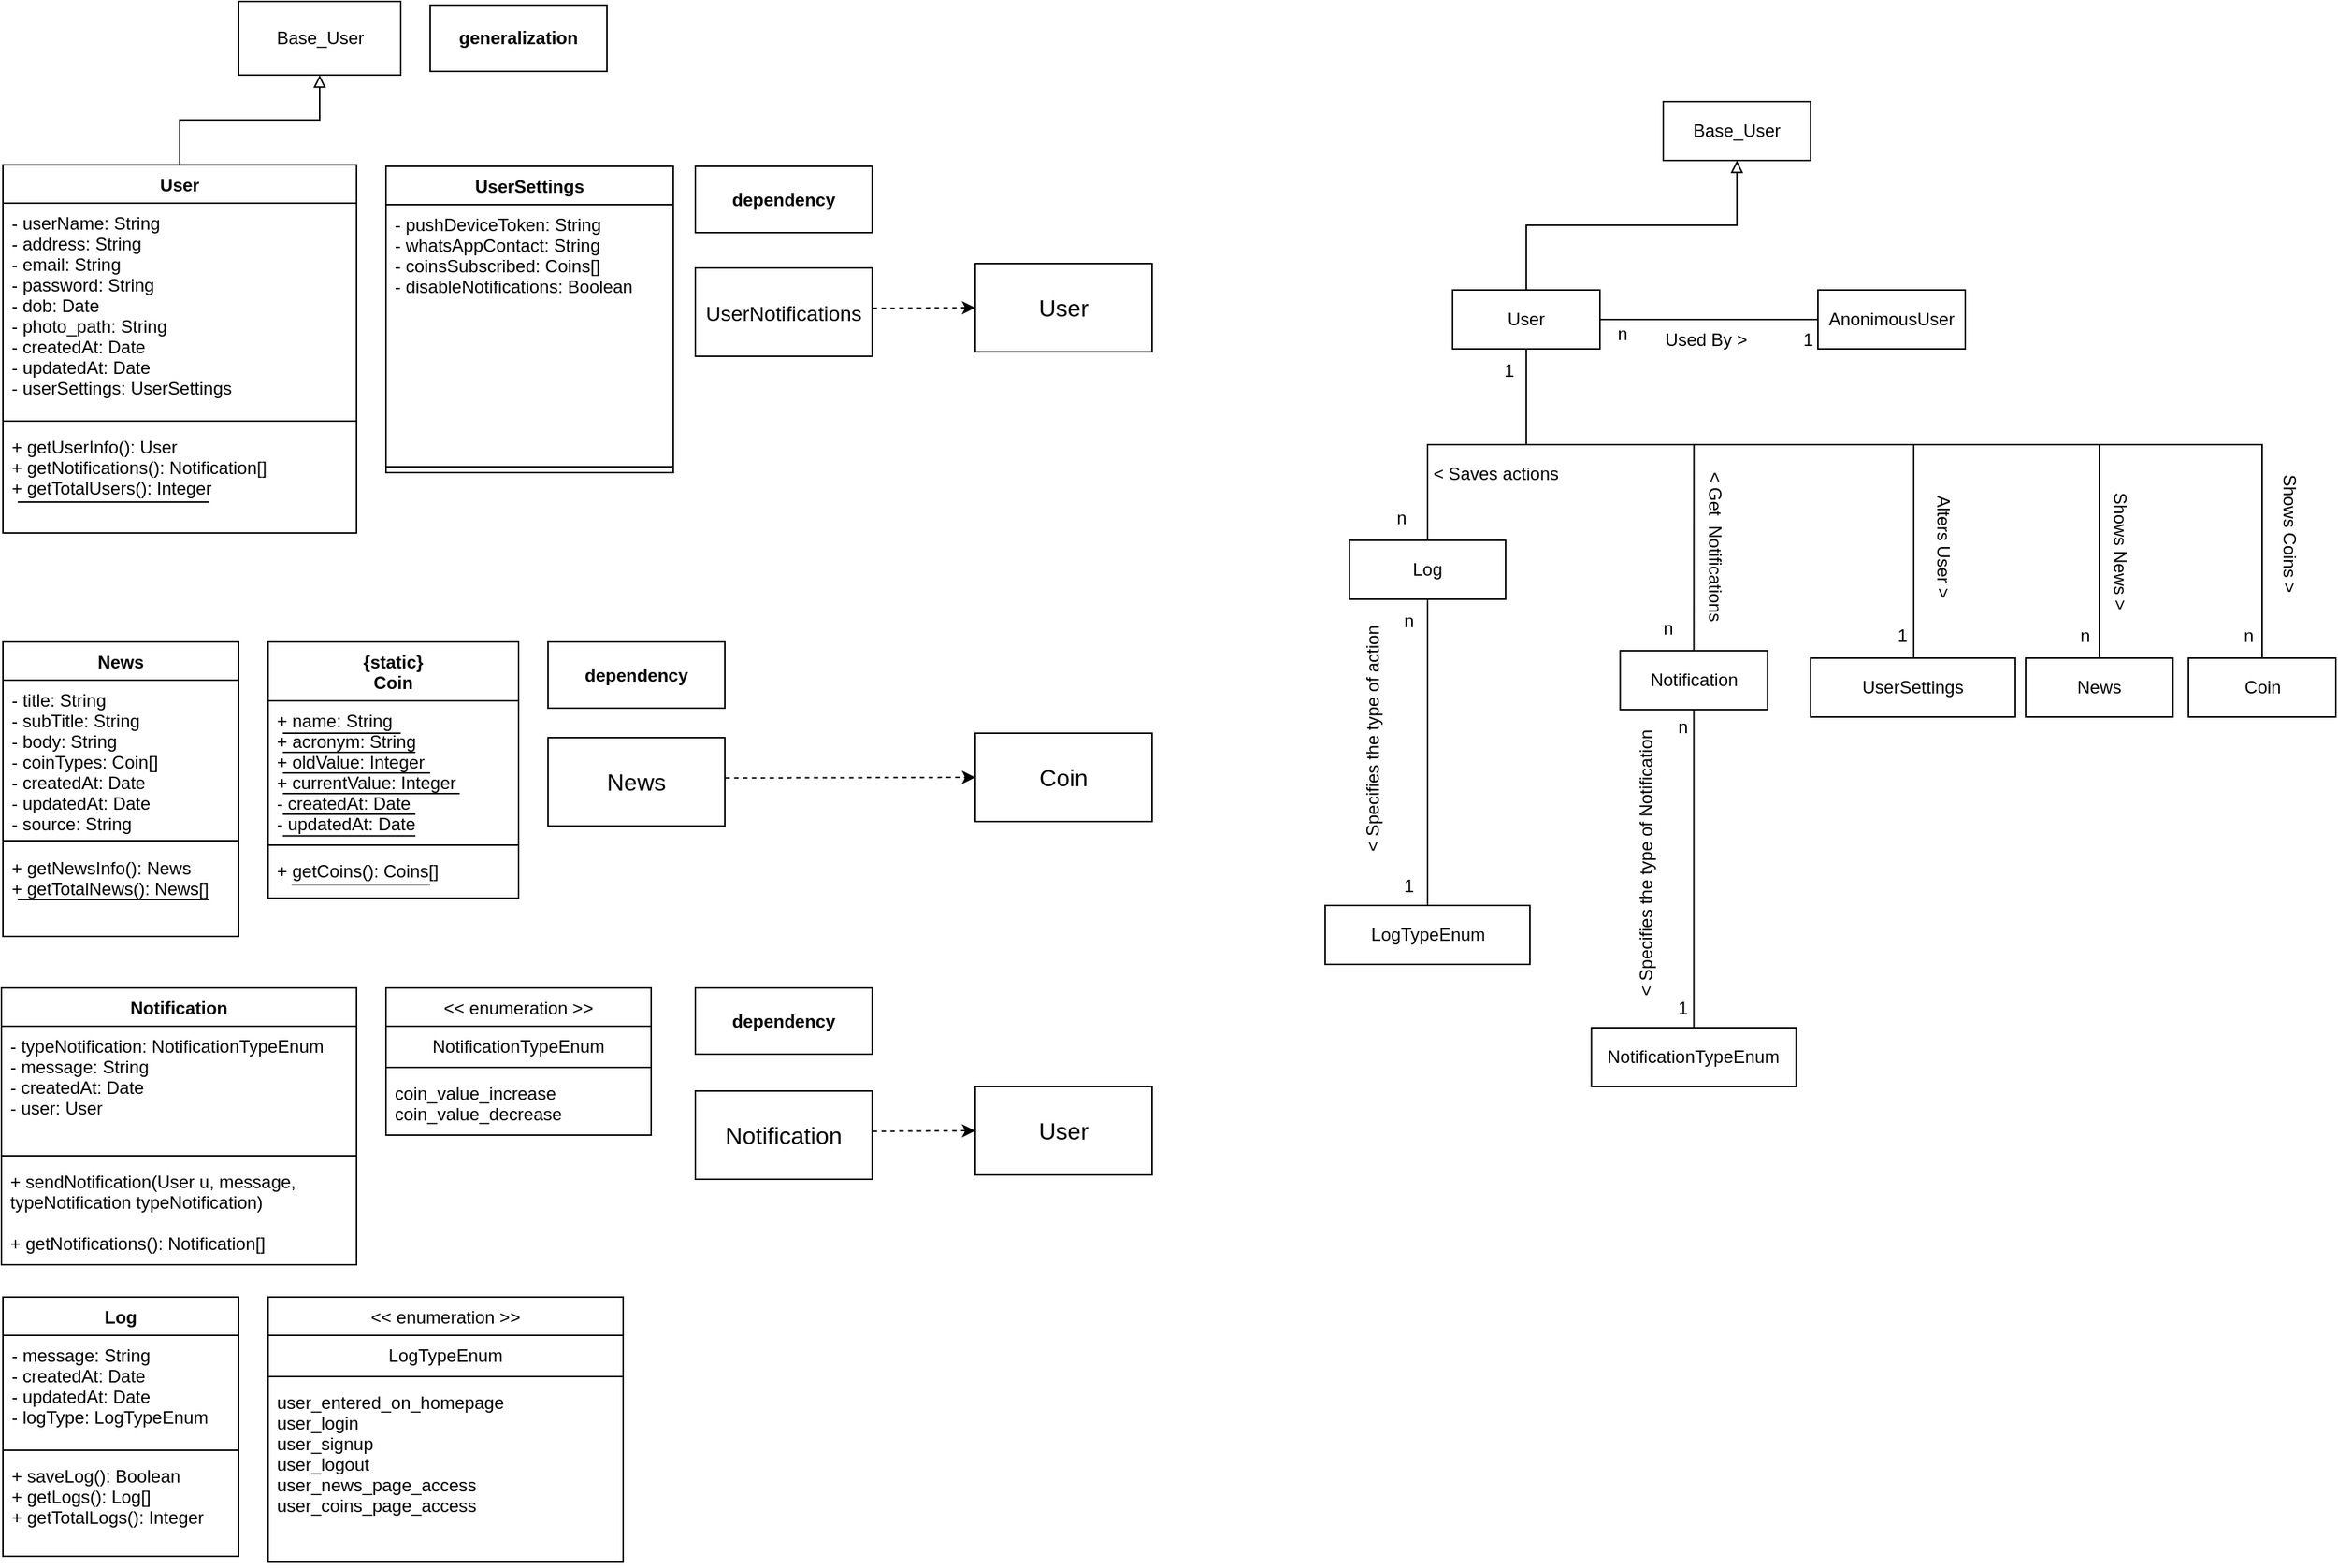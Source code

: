 <mxfile version="20.7.4" type="github">
  <diagram name="Page-1" id="c4acf3e9-155e-7222-9cf6-157b1a14988f">
    <mxGraphModel dx="333" dy="221" grid="1" gridSize="10" guides="1" tooltips="1" connect="1" arrows="0" fold="1" page="1" pageScale="1" pageWidth="850" pageHeight="1100" background="none" math="0" shadow="0">
      <root>
        <mxCell id="0" />
        <mxCell id="1" parent="0" />
        <mxCell id="1kVBZCadghKIxwW6q3Z--1" value="Base_User" style="html=1;" parent="1" vertex="1">
          <mxGeometry x="200" y="20" width="110" height="50" as="geometry" />
        </mxCell>
        <mxCell id="1kVBZCadghKIxwW6q3Z--12" style="edgeStyle=orthogonalEdgeStyle;rounded=0;orthogonalLoop=1;jettySize=auto;html=1;exitX=0.5;exitY=0;exitDx=0;exitDy=0;entryX=0.5;entryY=1;entryDx=0;entryDy=0;endArrow=block;endFill=0;" parent="1" source="1kVBZCadghKIxwW6q3Z--2" target="1kVBZCadghKIxwW6q3Z--1" edge="1">
          <mxGeometry relative="1" as="geometry" />
        </mxCell>
        <mxCell id="1kVBZCadghKIxwW6q3Z--2" value="User" style="swimlane;fontStyle=1;align=center;verticalAlign=top;childLayout=stackLayout;horizontal=1;startSize=26;horizontalStack=0;resizeParent=1;resizeParentMax=0;resizeLast=0;collapsible=1;marginBottom=0;" parent="1" vertex="1">
          <mxGeometry x="40" y="131" width="240" height="250" as="geometry" />
        </mxCell>
        <mxCell id="1kVBZCadghKIxwW6q3Z--3" value="- userName: String&#xa;- address: String&#xa;- email: String&#xa;- password: String&#xa;- dob: Date&#xa;- photo_path: String&#xa;- createdAt: Date&#xa;- updatedAt: Date&#xa;- userSettings: UserSettings" style="text;strokeColor=none;fillColor=none;align=left;verticalAlign=top;spacingLeft=4;spacingRight=4;overflow=hidden;rotatable=0;points=[[0,0.5],[1,0.5]];portConstraint=eastwest;" parent="1kVBZCadghKIxwW6q3Z--2" vertex="1">
          <mxGeometry y="26" width="240" height="144" as="geometry" />
        </mxCell>
        <mxCell id="1kVBZCadghKIxwW6q3Z--4" value="" style="line;strokeWidth=1;fillColor=none;align=left;verticalAlign=middle;spacingTop=-1;spacingLeft=3;spacingRight=3;rotatable=0;labelPosition=right;points=[];portConstraint=eastwest;strokeColor=inherit;" parent="1kVBZCadghKIxwW6q3Z--2" vertex="1">
          <mxGeometry y="170" width="240" height="8" as="geometry" />
        </mxCell>
        <mxCell id="1kVBZCadghKIxwW6q3Z--5" value="+ getUserInfo(): User&#xa;+ getNotifications(): Notification[]&#xa;+ getTotalUsers(): Integer&#xa;" style="text;strokeColor=none;fillColor=none;align=left;verticalAlign=top;spacingLeft=4;spacingRight=4;overflow=hidden;rotatable=0;points=[[0,0.5],[1,0.5]];portConstraint=eastwest;" parent="1kVBZCadghKIxwW6q3Z--2" vertex="1">
          <mxGeometry y="178" width="240" height="72" as="geometry" />
        </mxCell>
        <mxCell id="AQvi-JiErW5GFwQCS90G-25" value="" style="endArrow=none;html=1;rounded=0;fontSize=16;exitX=0.042;exitY=0.464;exitDx=0;exitDy=0;exitPerimeter=0;entryX=0.583;entryY=0.464;entryDx=0;entryDy=0;entryPerimeter=0;" parent="1kVBZCadghKIxwW6q3Z--2" edge="1">
          <mxGeometry width="50" height="50" relative="1" as="geometry">
            <mxPoint x="10.08" y="228.998" as="sourcePoint" />
            <mxPoint x="139.92" y="228.998" as="targetPoint" />
          </mxGeometry>
        </mxCell>
        <mxCell id="IO16yfaYJcbksJ0PaBm1-2" value="{static}&#xa;Coin" style="swimlane;fontStyle=1;align=center;verticalAlign=top;childLayout=stackLayout;horizontal=1;startSize=40;horizontalStack=0;resizeParent=1;resizeParentMax=0;resizeLast=0;collapsible=1;marginBottom=0;" parent="1" vertex="1">
          <mxGeometry x="220" y="455" width="170" height="174" as="geometry" />
        </mxCell>
        <mxCell id="AQvi-JiErW5GFwQCS90G-5" value="" style="endArrow=none;html=1;rounded=0;" parent="IO16yfaYJcbksJ0PaBm1-2" edge="1">
          <mxGeometry width="50" height="50" relative="1" as="geometry">
            <mxPoint x="10.0" y="75" as="sourcePoint" />
            <mxPoint x="100" y="75" as="targetPoint" />
          </mxGeometry>
        </mxCell>
        <mxCell id="AQvi-JiErW5GFwQCS90G-6" value="" style="endArrow=none;html=1;rounded=0;" parent="IO16yfaYJcbksJ0PaBm1-2" edge="1">
          <mxGeometry width="50" height="50" relative="1" as="geometry">
            <mxPoint x="10.0" y="62" as="sourcePoint" />
            <mxPoint x="90" y="62" as="targetPoint" />
          </mxGeometry>
        </mxCell>
        <mxCell id="IO16yfaYJcbksJ0PaBm1-3" value="+ name: String&#xa;+ acronym: String&#xa;+ oldValue: Integer&#xa;+ currentValue: Integer&#xa;- createdAt: Date&#xa;- updatedAt: Date&#xa;&#xa;" style="text;strokeColor=none;fillColor=none;align=left;verticalAlign=top;spacingLeft=4;spacingRight=4;overflow=hidden;rotatable=0;points=[[0,0.5],[1,0.5]];portConstraint=eastwest;" parent="IO16yfaYJcbksJ0PaBm1-2" vertex="1">
          <mxGeometry y="40" width="170" height="94" as="geometry" />
        </mxCell>
        <mxCell id="AQvi-JiErW5GFwQCS90G-9" value="" style="endArrow=none;html=1;rounded=0;" parent="IO16yfaYJcbksJ0PaBm1-2" edge="1">
          <mxGeometry width="50" height="50" relative="1" as="geometry">
            <mxPoint x="10.0" y="131.81" as="sourcePoint" />
            <mxPoint x="100" y="131.81" as="targetPoint" />
          </mxGeometry>
        </mxCell>
        <mxCell id="AQvi-JiErW5GFwQCS90G-8" value="" style="endArrow=none;html=1;rounded=0;" parent="IO16yfaYJcbksJ0PaBm1-2" edge="1">
          <mxGeometry width="50" height="50" relative="1" as="geometry">
            <mxPoint x="10.0" y="117" as="sourcePoint" />
            <mxPoint x="100" y="117" as="targetPoint" />
          </mxGeometry>
        </mxCell>
        <mxCell id="AQvi-JiErW5GFwQCS90G-7" value="" style="endArrow=none;html=1;rounded=0;" parent="IO16yfaYJcbksJ0PaBm1-2" edge="1">
          <mxGeometry width="50" height="50" relative="1" as="geometry">
            <mxPoint x="10.0" y="103" as="sourcePoint" />
            <mxPoint x="130" y="103" as="targetPoint" />
          </mxGeometry>
        </mxCell>
        <mxCell id="IO16yfaYJcbksJ0PaBm1-4" value="" style="line;strokeWidth=1;fillColor=none;align=left;verticalAlign=middle;spacingTop=-1;spacingLeft=3;spacingRight=3;rotatable=0;labelPosition=right;points=[];portConstraint=eastwest;strokeColor=inherit;" parent="IO16yfaYJcbksJ0PaBm1-2" vertex="1">
          <mxGeometry y="134" width="170" height="8" as="geometry" />
        </mxCell>
        <mxCell id="IO16yfaYJcbksJ0PaBm1-5" value="+ getCoins(): Coins[]" style="text;strokeColor=none;fillColor=none;align=left;verticalAlign=top;spacingLeft=4;spacingRight=4;overflow=hidden;rotatable=0;points=[[0,0.5],[1,0.5]];portConstraint=eastwest;" parent="IO16yfaYJcbksJ0PaBm1-2" vertex="1">
          <mxGeometry y="142" width="170" height="32" as="geometry" />
        </mxCell>
        <mxCell id="AQvi-JiErW5GFwQCS90G-4" value="" style="endArrow=none;html=1;rounded=0;" parent="IO16yfaYJcbksJ0PaBm1-2" edge="1">
          <mxGeometry width="50" height="50" relative="1" as="geometry">
            <mxPoint x="10" y="89" as="sourcePoint" />
            <mxPoint x="110" y="89" as="targetPoint" />
          </mxGeometry>
        </mxCell>
        <mxCell id="AQvi-JiErW5GFwQCS90G-21" value="" style="endArrow=none;html=1;rounded=0;entryX=0.647;entryY=0.719;entryDx=0;entryDy=0;entryPerimeter=0;" parent="IO16yfaYJcbksJ0PaBm1-2" target="IO16yfaYJcbksJ0PaBm1-5" edge="1">
          <mxGeometry width="50" height="50" relative="1" as="geometry">
            <mxPoint x="16.0" y="165.0" as="sourcePoint" />
            <mxPoint x="96.0" y="165" as="targetPoint" />
          </mxGeometry>
        </mxCell>
        <mxCell id="R11sex2J8XhDxBknBM0T-1" value="Notification" style="swimlane;fontStyle=1;align=center;verticalAlign=top;childLayout=stackLayout;horizontal=1;startSize=26;horizontalStack=0;resizeParent=1;resizeParentMax=0;resizeLast=0;collapsible=1;marginBottom=0;" parent="1" vertex="1">
          <mxGeometry x="39" y="690" width="241" height="188" as="geometry" />
        </mxCell>
        <mxCell id="R11sex2J8XhDxBknBM0T-2" value="- typeNotification: NotificationTypeEnum&#xa;- message: String&#xa;- createdAt: Date&#xa;- user: User" style="text;strokeColor=none;fillColor=none;align=left;verticalAlign=top;spacingLeft=4;spacingRight=4;overflow=hidden;rotatable=0;points=[[0,0.5],[1,0.5]];portConstraint=eastwest;" parent="R11sex2J8XhDxBknBM0T-1" vertex="1">
          <mxGeometry y="26" width="241" height="84" as="geometry" />
        </mxCell>
        <mxCell id="R11sex2J8XhDxBknBM0T-3" value="" style="line;strokeWidth=1;fillColor=none;align=left;verticalAlign=middle;spacingTop=-1;spacingLeft=3;spacingRight=3;rotatable=0;labelPosition=right;points=[];portConstraint=eastwest;strokeColor=inherit;" parent="R11sex2J8XhDxBknBM0T-1" vertex="1">
          <mxGeometry y="110" width="241" height="8" as="geometry" />
        </mxCell>
        <mxCell id="R11sex2J8XhDxBknBM0T-4" value="+ sendNotification(User u, message, &#xa;typeNotification typeNotification)&#xa;&#xa;+ getNotifications(): Notification[]" style="text;strokeColor=none;fillColor=none;align=left;verticalAlign=top;spacingLeft=4;spacingRight=4;overflow=hidden;rotatable=0;points=[[0,0.5],[1,0.5]];portConstraint=eastwest;" parent="R11sex2J8XhDxBknBM0T-1" vertex="1">
          <mxGeometry y="118" width="241" height="70" as="geometry" />
        </mxCell>
        <mxCell id="R11sex2J8XhDxBknBM0T-5" value="News" style="swimlane;fontStyle=1;align=center;verticalAlign=top;childLayout=stackLayout;horizontal=1;startSize=26;horizontalStack=0;resizeParent=1;resizeParentMax=0;resizeLast=0;collapsible=1;marginBottom=0;" parent="1" vertex="1">
          <mxGeometry x="40" y="455" width="160" height="200" as="geometry" />
        </mxCell>
        <mxCell id="R11sex2J8XhDxBknBM0T-6" value="- title: String&#xa;- subTitle: String&#xa;- body: String&#xa;- coinTypes: Coin[]&#xa;- createdAt: Date&#xa;- updatedAt: Date&#xa;- source: String&#xa;" style="text;strokeColor=none;fillColor=none;align=left;verticalAlign=top;spacingLeft=4;spacingRight=4;overflow=hidden;rotatable=0;points=[[0,0.5],[1,0.5]];portConstraint=eastwest;" parent="R11sex2J8XhDxBknBM0T-5" vertex="1">
          <mxGeometry y="26" width="160" height="104" as="geometry" />
        </mxCell>
        <mxCell id="R11sex2J8XhDxBknBM0T-7" value="" style="line;strokeWidth=1;fillColor=none;align=left;verticalAlign=middle;spacingTop=-1;spacingLeft=3;spacingRight=3;rotatable=0;labelPosition=right;points=[];portConstraint=eastwest;strokeColor=inherit;" parent="R11sex2J8XhDxBknBM0T-5" vertex="1">
          <mxGeometry y="130" width="160" height="10" as="geometry" />
        </mxCell>
        <mxCell id="R11sex2J8XhDxBknBM0T-8" value="+ getNewsInfo(): News&#xa;+ getTotalNews(): News[]" style="text;strokeColor=none;fillColor=none;align=left;verticalAlign=top;spacingLeft=4;spacingRight=4;overflow=hidden;rotatable=0;points=[[0,0.5],[1,0.5]];portConstraint=eastwest;" parent="R11sex2J8XhDxBknBM0T-5" vertex="1">
          <mxGeometry y="140" width="160" height="60" as="geometry" />
        </mxCell>
        <mxCell id="AQvi-JiErW5GFwQCS90G-3" value="" style="endArrow=none;html=1;rounded=0;" parent="R11sex2J8XhDxBknBM0T-5" edge="1">
          <mxGeometry width="50" height="50" relative="1" as="geometry">
            <mxPoint x="10" y="175" as="sourcePoint" />
            <mxPoint x="140" y="175" as="targetPoint" />
          </mxGeometry>
        </mxCell>
        <mxCell id="wNefDF-Ug13ksWRHXuMs-5" value="Log" style="swimlane;fontStyle=1;align=center;verticalAlign=top;childLayout=stackLayout;horizontal=1;startSize=26;horizontalStack=0;resizeParent=1;resizeParentMax=0;resizeLast=0;collapsible=1;marginBottom=0;" parent="1" vertex="1">
          <mxGeometry x="40" y="900" width="160" height="176" as="geometry">
            <mxRectangle x="560" y="160" width="80" height="30" as="alternateBounds" />
          </mxGeometry>
        </mxCell>
        <mxCell id="wNefDF-Ug13ksWRHXuMs-6" value="- message: String&#xa;- createdAt: Date&#xa;- updatedAt: Date&#xa;- logType: LogTypeEnum" style="text;strokeColor=none;fillColor=none;align=left;verticalAlign=top;spacingLeft=4;spacingRight=4;overflow=hidden;rotatable=0;points=[[0,0.5],[1,0.5]];portConstraint=eastwest;" parent="wNefDF-Ug13ksWRHXuMs-5" vertex="1">
          <mxGeometry y="26" width="160" height="74" as="geometry" />
        </mxCell>
        <mxCell id="wNefDF-Ug13ksWRHXuMs-7" value="" style="line;strokeWidth=1;fillColor=none;align=left;verticalAlign=middle;spacingTop=-1;spacingLeft=3;spacingRight=3;rotatable=0;labelPosition=right;points=[];portConstraint=eastwest;strokeColor=inherit;" parent="wNefDF-Ug13ksWRHXuMs-5" vertex="1">
          <mxGeometry y="100" width="160" height="8" as="geometry" />
        </mxCell>
        <mxCell id="wNefDF-Ug13ksWRHXuMs-8" value="+ saveLog(): Boolean&#xa;+ getLogs(): Log[]&#xa;+ getTotalLogs(): Integer" style="text;strokeColor=none;fillColor=none;align=left;verticalAlign=top;spacingLeft=4;spacingRight=4;overflow=hidden;rotatable=0;points=[[0,0.5],[1,0.5]];portConstraint=eastwest;" parent="wNefDF-Ug13ksWRHXuMs-5" vertex="1">
          <mxGeometry y="108" width="160" height="68" as="geometry" />
        </mxCell>
        <mxCell id="AQvi-JiErW5GFwQCS90G-10" value="&lt;&lt; enumeration &gt;&gt;" style="swimlane;fontStyle=0;align=center;verticalAlign=top;childLayout=stackLayout;horizontal=1;startSize=26;horizontalStack=0;resizeParent=1;resizeParentMax=0;resizeLast=0;collapsible=1;marginBottom=0;" parent="1" vertex="1">
          <mxGeometry x="300" y="690" width="180" height="100" as="geometry" />
        </mxCell>
        <mxCell id="AQvi-JiErW5GFwQCS90G-11" value="NotificationTypeEnum" style="text;strokeColor=none;fillColor=none;align=center;verticalAlign=top;spacingLeft=4;spacingRight=4;overflow=hidden;rotatable=0;points=[[0,0.5],[1,0.5]];portConstraint=eastwest;" parent="AQvi-JiErW5GFwQCS90G-10" vertex="1">
          <mxGeometry y="26" width="180" height="24" as="geometry" />
        </mxCell>
        <mxCell id="AQvi-JiErW5GFwQCS90G-12" value="" style="line;strokeWidth=1;fillColor=none;align=left;verticalAlign=middle;spacingTop=-1;spacingLeft=3;spacingRight=3;rotatable=0;labelPosition=right;points=[];portConstraint=eastwest;strokeColor=inherit;" parent="AQvi-JiErW5GFwQCS90G-10" vertex="1">
          <mxGeometry y="50" width="180" height="8" as="geometry" />
        </mxCell>
        <mxCell id="AQvi-JiErW5GFwQCS90G-13" value="coin_value_increase&#xa;coin_value_decrease" style="text;strokeColor=none;fillColor=none;align=left;verticalAlign=top;spacingLeft=4;spacingRight=4;overflow=hidden;rotatable=0;points=[[0,0.5],[1,0.5]];portConstraint=eastwest;" parent="AQvi-JiErW5GFwQCS90G-10" vertex="1">
          <mxGeometry y="58" width="180" height="42" as="geometry" />
        </mxCell>
        <mxCell id="AQvi-JiErW5GFwQCS90G-18" value="News" style="rounded=0;whiteSpace=wrap;html=1;fontSize=16;" parent="1" vertex="1">
          <mxGeometry x="410" y="520" width="120" height="60" as="geometry" />
        </mxCell>
        <mxCell id="AQvi-JiErW5GFwQCS90G-19" value="Coin" style="rounded=0;whiteSpace=wrap;html=1;fontSize=16;" parent="1" vertex="1">
          <mxGeometry x="700" y="517" width="120" height="60" as="geometry" />
        </mxCell>
        <mxCell id="AQvi-JiErW5GFwQCS90G-20" value="" style="endArrow=classic;html=1;rounded=0;fontSize=16;exitX=1.003;exitY=0.457;exitDx=0;exitDy=0;exitPerimeter=0;entryX=0;entryY=0.5;entryDx=0;entryDy=0;dashed=1;" parent="1" source="AQvi-JiErW5GFwQCS90G-18" target="AQvi-JiErW5GFwQCS90G-19" edge="1">
          <mxGeometry width="50" height="50" relative="1" as="geometry">
            <mxPoint x="590" y="660" as="sourcePoint" />
            <mxPoint x="640" y="610" as="targetPoint" />
          </mxGeometry>
        </mxCell>
        <mxCell id="AQvi-JiErW5GFwQCS90G-26" value="&lt;&lt; enumeration &gt;&gt;" style="swimlane;fontStyle=0;align=center;verticalAlign=top;childLayout=stackLayout;horizontal=1;startSize=26;horizontalStack=0;resizeParent=1;resizeParentMax=0;resizeLast=0;collapsible=1;marginBottom=0;" parent="1" vertex="1">
          <mxGeometry x="220" y="900" width="241" height="180" as="geometry" />
        </mxCell>
        <mxCell id="AQvi-JiErW5GFwQCS90G-27" value="LogTypeEnum" style="text;strokeColor=none;fillColor=none;align=center;verticalAlign=top;spacingLeft=4;spacingRight=4;overflow=hidden;rotatable=0;points=[[0,0.5],[1,0.5]];portConstraint=eastwest;" parent="AQvi-JiErW5GFwQCS90G-26" vertex="1">
          <mxGeometry y="26" width="241" height="24" as="geometry" />
        </mxCell>
        <mxCell id="AQvi-JiErW5GFwQCS90G-28" value="" style="line;strokeWidth=1;fillColor=none;align=left;verticalAlign=middle;spacingTop=-1;spacingLeft=3;spacingRight=3;rotatable=0;labelPosition=right;points=[];portConstraint=eastwest;strokeColor=inherit;" parent="AQvi-JiErW5GFwQCS90G-26" vertex="1">
          <mxGeometry y="50" width="241" height="8" as="geometry" />
        </mxCell>
        <mxCell id="AQvi-JiErW5GFwQCS90G-29" value="user_entered_on_homepage&#xa;user_login&#xa;user_signup&#xa;user_logout&#xa;user_news_page_access&#xa;user_coins_page_access" style="text;strokeColor=none;fillColor=none;align=left;verticalAlign=top;spacingLeft=4;spacingRight=4;overflow=hidden;rotatable=0;points=[[0,0.5],[1,0.5]];portConstraint=eastwest;" parent="AQvi-JiErW5GFwQCS90G-26" vertex="1">
          <mxGeometry y="58" width="241" height="122" as="geometry" />
        </mxCell>
        <mxCell id="AQvi-JiErW5GFwQCS90G-43" value="Notification" style="rounded=0;whiteSpace=wrap;html=1;fontSize=16;" parent="1" vertex="1">
          <mxGeometry x="510" y="760" width="120" height="60" as="geometry" />
        </mxCell>
        <mxCell id="AQvi-JiErW5GFwQCS90G-44" value="User" style="rounded=0;whiteSpace=wrap;html=1;fontSize=16;" parent="1" vertex="1">
          <mxGeometry x="700" y="757" width="120" height="60" as="geometry" />
        </mxCell>
        <mxCell id="AQvi-JiErW5GFwQCS90G-45" value="" style="endArrow=classic;html=1;rounded=0;fontSize=16;exitX=1.003;exitY=0.457;exitDx=0;exitDy=0;exitPerimeter=0;entryX=0;entryY=0.5;entryDx=0;entryDy=0;dashed=1;" parent="1" source="AQvi-JiErW5GFwQCS90G-43" target="AQvi-JiErW5GFwQCS90G-44" edge="1">
          <mxGeometry width="50" height="50" relative="1" as="geometry">
            <mxPoint x="740" y="900" as="sourcePoint" />
            <mxPoint x="790" y="850" as="targetPoint" />
          </mxGeometry>
        </mxCell>
        <mxCell id="AQvi-JiErW5GFwQCS90G-47" value="&lt;b&gt;generalization&lt;/b&gt;" style="rounded=0;whiteSpace=wrap;html=1;" parent="1" vertex="1">
          <mxGeometry x="330" y="22.5" width="120" height="45" as="geometry" />
        </mxCell>
        <mxCell id="XXMlxomXmTeizA1WiMZB-10" style="edgeStyle=orthogonalEdgeStyle;rounded=0;orthogonalLoop=1;jettySize=auto;html=1;exitX=0.5;exitY=1;exitDx=0;exitDy=0;entryX=0.5;entryY=0;entryDx=0;entryDy=0;endArrow=none;endFill=0;" parent="1" target="XXMlxomXmTeizA1WiMZB-4" edge="1">
          <mxGeometry relative="1" as="geometry">
            <mxPoint x="1074" y="251.0" as="sourcePoint" />
            <mxPoint x="1573.5" y="461" as="targetPoint" />
            <Array as="points">
              <mxPoint x="1074" y="321" />
              <mxPoint x="1574" y="321" />
            </Array>
          </mxGeometry>
        </mxCell>
        <mxCell id="XXMlxomXmTeizA1WiMZB-11" style="edgeStyle=orthogonalEdgeStyle;rounded=0;orthogonalLoop=1;jettySize=auto;html=1;entryX=0.5;entryY=0;entryDx=0;entryDy=0;endArrow=none;endFill=0;exitX=0.5;exitY=1;exitDx=0;exitDy=0;" parent="1" target="XXMlxomXmTeizA1WiMZB-6" edge="1">
          <mxGeometry relative="1" as="geometry">
            <mxPoint x="1074" y="251.0" as="sourcePoint" />
            <mxPoint x="1463.0" y="461" as="targetPoint" />
            <Array as="points">
              <mxPoint x="1074" y="321" />
              <mxPoint x="1463" y="321" />
            </Array>
          </mxGeometry>
        </mxCell>
        <mxCell id="XXMlxomXmTeizA1WiMZB-1" value="Base_User" style="rounded=0;whiteSpace=wrap;html=1;" parent="1" vertex="1">
          <mxGeometry x="1167" y="88" width="100" height="40" as="geometry" />
        </mxCell>
        <mxCell id="XXMlxomXmTeizA1WiMZB-3" style="edgeStyle=orthogonalEdgeStyle;rounded=0;orthogonalLoop=1;jettySize=auto;html=1;exitX=0.5;exitY=0;exitDx=0;exitDy=0;entryX=0.5;entryY=1;entryDx=0;entryDy=0;endArrow=block;endFill=0;" parent="1" source="XXMlxomXmTeizA1WiMZB-2" target="XXMlxomXmTeizA1WiMZB-1" edge="1">
          <mxGeometry relative="1" as="geometry" />
        </mxCell>
        <mxCell id="XXMlxomXmTeizA1WiMZB-13" style="edgeStyle=orthogonalEdgeStyle;rounded=0;orthogonalLoop=1;jettySize=auto;html=1;exitX=0.5;exitY=1;exitDx=0;exitDy=0;entryX=0.5;entryY=0;entryDx=0;entryDy=0;endArrow=none;endFill=0;" parent="1" source="XXMlxomXmTeizA1WiMZB-2" target="XXMlxomXmTeizA1WiMZB-8" edge="1">
          <mxGeometry relative="1" as="geometry" />
        </mxCell>
        <mxCell id="XXMlxomXmTeizA1WiMZB-14" style="edgeStyle=orthogonalEdgeStyle;rounded=0;orthogonalLoop=1;jettySize=auto;html=1;exitX=0.5;exitY=1;exitDx=0;exitDy=0;entryX=0.5;entryY=0;entryDx=0;entryDy=0;endArrow=none;endFill=0;" parent="1" edge="1">
          <mxGeometry relative="1" as="geometry">
            <mxPoint x="1074" y="261" as="sourcePoint" />
            <mxPoint x="1187.75" y="466" as="targetPoint" />
            <Array as="points">
              <mxPoint x="1074" y="321" />
              <mxPoint x="1188" y="321" />
            </Array>
          </mxGeometry>
        </mxCell>
        <mxCell id="XXMlxomXmTeizA1WiMZB-17" style="edgeStyle=orthogonalEdgeStyle;rounded=0;orthogonalLoop=1;jettySize=auto;html=1;exitX=0.5;exitY=1;exitDx=0;exitDy=0;endArrow=none;endFill=0;" parent="1" target="XXMlxomXmTeizA1WiMZB-12" edge="1">
          <mxGeometry relative="1" as="geometry">
            <mxPoint x="1074" y="251.0" as="sourcePoint" />
            <mxPoint x="1336.5" y="461" as="targetPoint" />
            <Array as="points">
              <mxPoint x="1074" y="321" />
              <mxPoint x="1337" y="321" />
            </Array>
          </mxGeometry>
        </mxCell>
        <mxCell id="XXMlxomXmTeizA1WiMZB-2" value="User" style="rounded=0;whiteSpace=wrap;html=1;" parent="1" vertex="1">
          <mxGeometry x="1024" y="216" width="100" height="40" as="geometry" />
        </mxCell>
        <mxCell id="XXMlxomXmTeizA1WiMZB-4" value="Coin" style="rounded=0;whiteSpace=wrap;html=1;" parent="1" vertex="1">
          <mxGeometry x="1523.5" y="466" width="100" height="40" as="geometry" />
        </mxCell>
        <mxCell id="AQvi-JiErW5GFwQCS90G-54" value="UserSettings" style="swimlane;fontStyle=1;align=center;verticalAlign=top;childLayout=stackLayout;horizontal=1;startSize=26;horizontalStack=0;resizeParent=1;resizeParentMax=0;resizeLast=0;collapsible=1;marginBottom=0;" parent="1" vertex="1">
          <mxGeometry x="300" y="132" width="195" height="208" as="geometry" />
        </mxCell>
        <mxCell id="AQvi-JiErW5GFwQCS90G-55" value="- pushDeviceToken: String&#xa;- whatsAppContact: String&#xa;- coinsSubscribed: Coins[]&#xa;- disableNotifications: Boolean" style="text;strokeColor=none;fillColor=none;align=left;verticalAlign=top;spacingLeft=4;spacingRight=4;overflow=hidden;rotatable=0;points=[[0,0.5],[1,0.5]];portConstraint=eastwest;" parent="AQvi-JiErW5GFwQCS90G-54" vertex="1">
          <mxGeometry y="26" width="195" height="174" as="geometry" />
        </mxCell>
        <mxCell id="AQvi-JiErW5GFwQCS90G-56" value="" style="line;strokeWidth=1;fillColor=none;align=left;verticalAlign=middle;spacingTop=-1;spacingLeft=3;spacingRight=3;rotatable=0;labelPosition=right;points=[];portConstraint=eastwest;strokeColor=inherit;" parent="AQvi-JiErW5GFwQCS90G-54" vertex="1">
          <mxGeometry y="200" width="195" height="8" as="geometry" />
        </mxCell>
        <mxCell id="XXMlxomXmTeizA1WiMZB-16" style="edgeStyle=orthogonalEdgeStyle;rounded=0;orthogonalLoop=1;jettySize=auto;html=1;exitX=0.5;exitY=1;exitDx=0;exitDy=0;entryX=0.5;entryY=0;entryDx=0;entryDy=0;endArrow=none;endFill=0;" parent="1" source="XXMlxomXmTeizA1WiMZB-5" target="XXMlxomXmTeizA1WiMZB-7" edge="1">
          <mxGeometry relative="1" as="geometry">
            <mxPoint x="1188" y="559" as="targetPoint" />
          </mxGeometry>
        </mxCell>
        <mxCell id="XXMlxomXmTeizA1WiMZB-5" value="Notification" style="rounded=0;whiteSpace=wrap;html=1;" parent="1" vertex="1">
          <mxGeometry x="1137.75" y="461" width="100" height="40" as="geometry" />
        </mxCell>
        <mxCell id="XXMlxomXmTeizA1WiMZB-6" value="News" style="rounded=0;whiteSpace=wrap;html=1;" parent="1" vertex="1">
          <mxGeometry x="1413" y="466" width="100" height="40" as="geometry" />
        </mxCell>
        <mxCell id="XXMlxomXmTeizA1WiMZB-7" value="NotificationTypeEnum" style="rounded=0;whiteSpace=wrap;html=1;" parent="1" vertex="1">
          <mxGeometry x="1118.25" y="717" width="139" height="40" as="geometry" />
        </mxCell>
        <mxCell id="AQvi-JiErW5GFwQCS90G-61" value="&lt;font style=&quot;font-size: 14px;&quot;&gt;UserNotifications&lt;/font&gt;" style="rounded=0;whiteSpace=wrap;html=1;fontSize=16;" parent="1" vertex="1">
          <mxGeometry x="510" y="201" width="120" height="60" as="geometry" />
        </mxCell>
        <mxCell id="XXMlxomXmTeizA1WiMZB-25" style="edgeStyle=orthogonalEdgeStyle;rounded=0;orthogonalLoop=1;jettySize=auto;html=1;exitX=0.5;exitY=1;exitDx=0;exitDy=0;entryX=0.5;entryY=0;entryDx=0;entryDy=0;endArrow=none;endFill=0;" parent="1" source="XXMlxomXmTeizA1WiMZB-8" target="XXMlxomXmTeizA1WiMZB-9" edge="1">
          <mxGeometry relative="1" as="geometry" />
        </mxCell>
        <mxCell id="XXMlxomXmTeizA1WiMZB-8" value="Log" style="rounded=0;whiteSpace=wrap;html=1;" parent="1" vertex="1">
          <mxGeometry x="954" y="386" width="106" height="40" as="geometry" />
        </mxCell>
        <mxCell id="AQvi-JiErW5GFwQCS90G-62" value="User" style="rounded=0;whiteSpace=wrap;html=1;fontSize=16;" parent="1" vertex="1">
          <mxGeometry x="700" y="198" width="120" height="60" as="geometry" />
        </mxCell>
        <mxCell id="XXMlxomXmTeizA1WiMZB-9" value="LogTypeEnum" style="rounded=0;whiteSpace=wrap;html=1;" parent="1" vertex="1">
          <mxGeometry x="937.5" y="634" width="139" height="40" as="geometry" />
        </mxCell>
        <mxCell id="AQvi-JiErW5GFwQCS90G-63" value="" style="endArrow=classic;html=1;rounded=0;fontSize=16;exitX=1.003;exitY=0.457;exitDx=0;exitDy=0;exitPerimeter=0;entryX=0;entryY=0.5;entryDx=0;entryDy=0;dashed=1;" parent="1" source="AQvi-JiErW5GFwQCS90G-61" target="AQvi-JiErW5GFwQCS90G-62" edge="1">
          <mxGeometry width="50" height="50" relative="1" as="geometry">
            <mxPoint x="690" y="341" as="sourcePoint" />
            <mxPoint x="740" y="291" as="targetPoint" />
          </mxGeometry>
        </mxCell>
        <mxCell id="1BcHjF3uCXnZvIURgl_Y-1" value="&lt;b&gt;dependency&lt;/b&gt;" style="rounded=0;whiteSpace=wrap;html=1;" parent="1" vertex="1">
          <mxGeometry x="510" y="132" width="120" height="45" as="geometry" />
        </mxCell>
        <mxCell id="XXMlxomXmTeizA1WiMZB-12" value="UserSettings" style="rounded=0;whiteSpace=wrap;html=1;" parent="1" vertex="1">
          <mxGeometry x="1267" y="466" width="139" height="40" as="geometry" />
        </mxCell>
        <mxCell id="1BcHjF3uCXnZvIURgl_Y-4" value="&lt;b&gt;dependency&lt;/b&gt;" style="rounded=0;whiteSpace=wrap;html=1;" parent="1" vertex="1">
          <mxGeometry x="510" y="690" width="120" height="45" as="geometry" />
        </mxCell>
        <mxCell id="XXMlxomXmTeizA1WiMZB-19" style="edgeStyle=orthogonalEdgeStyle;rounded=0;orthogonalLoop=1;jettySize=auto;html=1;exitX=0;exitY=0.5;exitDx=0;exitDy=0;endArrow=none;endFill=0;" parent="1" source="XXMlxomXmTeizA1WiMZB-18" target="XXMlxomXmTeizA1WiMZB-2" edge="1">
          <mxGeometry relative="1" as="geometry" />
        </mxCell>
        <mxCell id="c3FHPeLC6Sw23r4ZvnY--1" value="&lt;b&gt;dependency&lt;/b&gt;" style="rounded=0;whiteSpace=wrap;html=1;" parent="1" vertex="1">
          <mxGeometry x="410" y="455" width="120" height="45" as="geometry" />
        </mxCell>
        <mxCell id="XXMlxomXmTeizA1WiMZB-18" value="AnonimousUser" style="rounded=0;whiteSpace=wrap;html=1;" parent="1" vertex="1">
          <mxGeometry x="1272" y="216" width="100" height="40" as="geometry" />
        </mxCell>
        <mxCell id="XXMlxomXmTeizA1WiMZB-20" value="&amp;nbsp;Used By &amp;gt;" style="text;html=1;align=center;verticalAlign=middle;resizable=0;points=[];autosize=1;strokeColor=none;fillColor=none;" parent="1" vertex="1">
          <mxGeometry x="1154" y="235" width="80" height="30" as="geometry" />
        </mxCell>
        <mxCell id="XXMlxomXmTeizA1WiMZB-21" value="1" style="text;html=1;align=center;verticalAlign=middle;resizable=0;points=[];autosize=1;strokeColor=none;fillColor=none;" parent="1" vertex="1">
          <mxGeometry x="1047.25" y="256" width="30" height="30" as="geometry" />
        </mxCell>
        <mxCell id="XXMlxomXmTeizA1WiMZB-22" value="n" style="text;html=1;align=center;verticalAlign=middle;resizable=0;points=[];autosize=1;strokeColor=none;fillColor=none;" parent="1" vertex="1">
          <mxGeometry x="974" y="356" width="30" height="30" as="geometry" />
        </mxCell>
        <mxCell id="XXMlxomXmTeizA1WiMZB-23" value="n" style="text;html=1;align=center;verticalAlign=middle;resizable=0;points=[];autosize=1;strokeColor=none;fillColor=none;" parent="1" vertex="1">
          <mxGeometry x="1154.5" y="431" width="30" height="30" as="geometry" />
        </mxCell>
        <mxCell id="XXMlxomXmTeizA1WiMZB-26" value="n" style="text;html=1;align=center;verticalAlign=middle;resizable=0;points=[];autosize=1;strokeColor=none;fillColor=none;" parent="1" vertex="1">
          <mxGeometry x="979" y="426" width="30" height="30" as="geometry" />
        </mxCell>
        <mxCell id="XXMlxomXmTeizA1WiMZB-27" value="1" style="text;html=1;align=center;verticalAlign=middle;resizable=0;points=[];autosize=1;strokeColor=none;fillColor=none;" parent="1" vertex="1">
          <mxGeometry x="979" y="606" width="30" height="30" as="geometry" />
        </mxCell>
        <mxCell id="XXMlxomXmTeizA1WiMZB-28" value="n" style="text;html=1;align=center;verticalAlign=middle;resizable=0;points=[];autosize=1;strokeColor=none;fillColor=none;" parent="1" vertex="1">
          <mxGeometry x="1164.5" y="498" width="30" height="30" as="geometry" />
        </mxCell>
        <mxCell id="XXMlxomXmTeizA1WiMZB-29" value="1" style="text;html=1;align=center;verticalAlign=middle;resizable=0;points=[];autosize=1;strokeColor=none;fillColor=none;" parent="1" vertex="1">
          <mxGeometry x="1164.5" y="689" width="30" height="30" as="geometry" />
        </mxCell>
        <mxCell id="XXMlxomXmTeizA1WiMZB-30" value="1" style="text;html=1;align=center;verticalAlign=middle;resizable=0;points=[];autosize=1;strokeColor=none;fillColor=none;" parent="1" vertex="1">
          <mxGeometry x="1313.5" y="436" width="30" height="30" as="geometry" />
        </mxCell>
        <mxCell id="XXMlxomXmTeizA1WiMZB-31" value="n" style="text;html=1;align=center;verticalAlign=middle;resizable=0;points=[];autosize=1;strokeColor=none;fillColor=none;" parent="1" vertex="1">
          <mxGeometry x="1437.5" y="436" width="30" height="30" as="geometry" />
        </mxCell>
        <mxCell id="XXMlxomXmTeizA1WiMZB-32" value="n" style="text;html=1;align=center;verticalAlign=middle;resizable=0;points=[];autosize=1;strokeColor=none;fillColor=none;" parent="1" vertex="1">
          <mxGeometry x="1548.5" y="436" width="30" height="30" as="geometry" />
        </mxCell>
        <mxCell id="XXMlxomXmTeizA1WiMZB-33" value="1" style="text;html=1;align=center;verticalAlign=middle;resizable=0;points=[];autosize=1;strokeColor=none;fillColor=none;" parent="1" vertex="1">
          <mxGeometry x="1250" y="235" width="30" height="30" as="geometry" />
        </mxCell>
        <mxCell id="XXMlxomXmTeizA1WiMZB-34" value="n" style="text;html=1;align=center;verticalAlign=middle;resizable=0;points=[];autosize=1;strokeColor=none;fillColor=none;" parent="1" vertex="1">
          <mxGeometry x="1124" y="231" width="30" height="30" as="geometry" />
        </mxCell>
        <mxCell id="XXMlxomXmTeizA1WiMZB-36" value="&amp;lt; Saves actions" style="text;html=1;align=center;verticalAlign=middle;resizable=0;points=[];autosize=1;strokeColor=none;fillColor=none;" parent="1" vertex="1">
          <mxGeometry x="997.75" y="326" width="110" height="30" as="geometry" />
        </mxCell>
        <mxCell id="XXMlxomXmTeizA1WiMZB-37" value="&amp;lt; Specifies the type of action" style="text;html=1;align=center;verticalAlign=middle;resizable=0;points=[];autosize=1;strokeColor=none;fillColor=none;rotation=-90;" parent="1" vertex="1">
          <mxGeometry x="880" y="506" width="180" height="30" as="geometry" />
        </mxCell>
        <mxCell id="XXMlxomXmTeizA1WiMZB-38" value="&amp;lt; Specifies the type of Notification" style="text;html=1;align=center;verticalAlign=middle;resizable=0;points=[];autosize=1;strokeColor=none;fillColor=none;rotation=-90;" parent="1" vertex="1">
          <mxGeometry x="1050.5" y="591" width="210" height="30" as="geometry" />
        </mxCell>
        <mxCell id="XXMlxomXmTeizA1WiMZB-39" value="&amp;lt; Get &amp;nbsp;Notifications" style="text;html=1;align=center;verticalAlign=middle;resizable=0;points=[];autosize=1;strokeColor=none;fillColor=none;rotation=90;" parent="1" vertex="1">
          <mxGeometry x="1137" y="375" width="130" height="30" as="geometry" />
        </mxCell>
        <mxCell id="XXMlxomXmTeizA1WiMZB-40" value="Alters User &amp;gt;" style="text;html=1;align=center;verticalAlign=middle;resizable=0;points=[];autosize=1;strokeColor=none;fillColor=none;rotation=90;" parent="1" vertex="1">
          <mxGeometry x="1312" y="375" width="90" height="30" as="geometry" />
        </mxCell>
        <mxCell id="XXMlxomXmTeizA1WiMZB-41" value="Shows News &amp;gt;" style="text;html=1;align=center;verticalAlign=middle;resizable=0;points=[];autosize=1;strokeColor=none;fillColor=none;rotation=90;" parent="1" vertex="1">
          <mxGeometry x="1427" y="378" width="100" height="30" as="geometry" />
        </mxCell>
        <mxCell id="XXMlxomXmTeizA1WiMZB-42" value="Shows Coins &amp;gt;" style="text;html=1;align=center;verticalAlign=middle;resizable=0;points=[];autosize=1;strokeColor=none;fillColor=none;rotation=90;" parent="1" vertex="1">
          <mxGeometry x="1542" y="366" width="100" height="30" as="geometry" />
        </mxCell>
      </root>
    </mxGraphModel>
  </diagram>
</mxfile>
